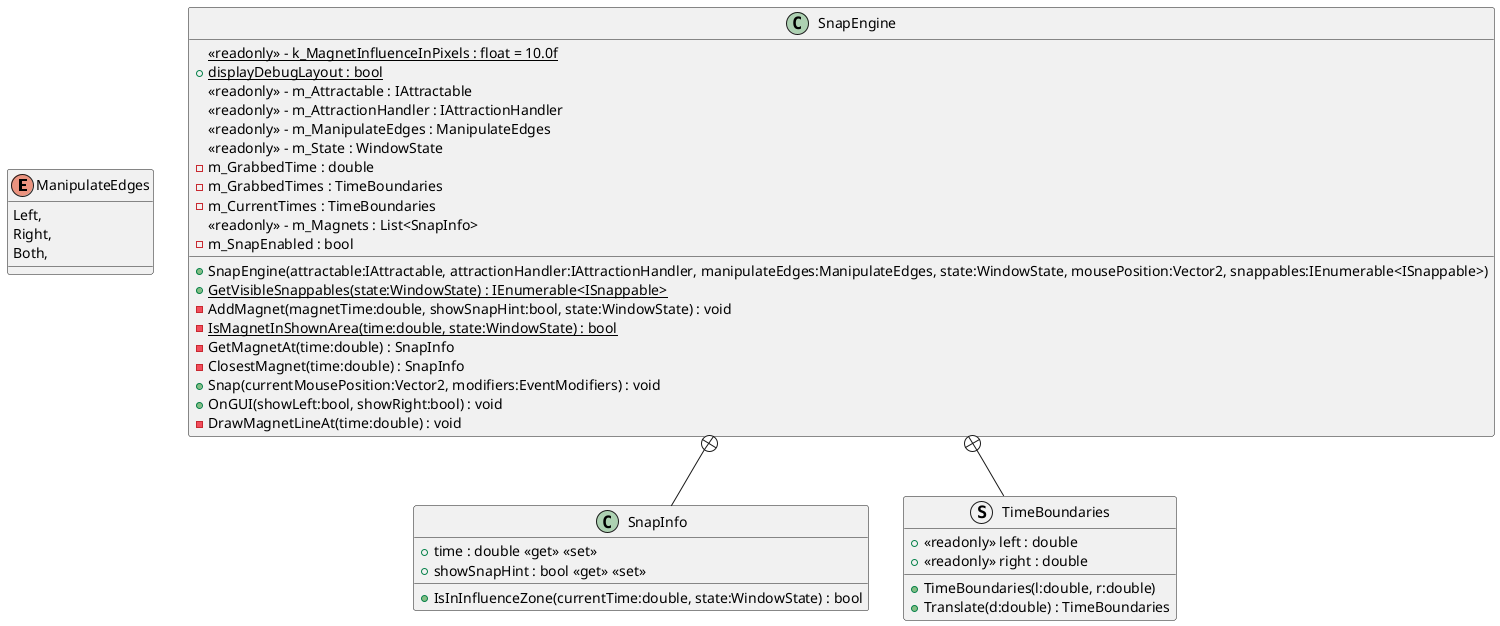@startuml
enum ManipulateEdges {
    Left,
    Right,
    Both,
}
class SnapEngine {
    {static} <<readonly>> - k_MagnetInfluenceInPixels : float = 10.0f
    + {static} displayDebugLayout : bool
    <<readonly>> - m_Attractable : IAttractable
    <<readonly>> - m_AttractionHandler : IAttractionHandler
    <<readonly>> - m_ManipulateEdges : ManipulateEdges
    <<readonly>> - m_State : WindowState
    - m_GrabbedTime : double
    - m_GrabbedTimes : TimeBoundaries
    - m_CurrentTimes : TimeBoundaries
    <<readonly>> - m_Magnets : List<SnapInfo>
    - m_SnapEnabled : bool
    + SnapEngine(attractable:IAttractable, attractionHandler:IAttractionHandler, manipulateEdges:ManipulateEdges, state:WindowState, mousePosition:Vector2, snappables:IEnumerable<ISnappable>)
    + {static} GetVisibleSnappables(state:WindowState) : IEnumerable<ISnappable>
    - AddMagnet(magnetTime:double, showSnapHint:bool, state:WindowState) : void
    {static} - IsMagnetInShownArea(time:double, state:WindowState) : bool
    - GetMagnetAt(time:double) : SnapInfo
    - ClosestMagnet(time:double) : SnapInfo
    + Snap(currentMousePosition:Vector2, modifiers:EventModifiers) : void
    + OnGUI(showLeft:bool, showRight:bool) : void
    - DrawMagnetLineAt(time:double) : void
}
class SnapInfo {
    + time : double <<get>> <<set>>
    + showSnapHint : bool <<get>> <<set>>
    + IsInInfluenceZone(currentTime:double, state:WindowState) : bool
}
struct TimeBoundaries {
    + TimeBoundaries(l:double, r:double)
    + <<readonly>> left : double
    + <<readonly>> right : double
    + Translate(d:double) : TimeBoundaries
}
SnapEngine +-- SnapInfo
SnapEngine +-- TimeBoundaries
@enduml
